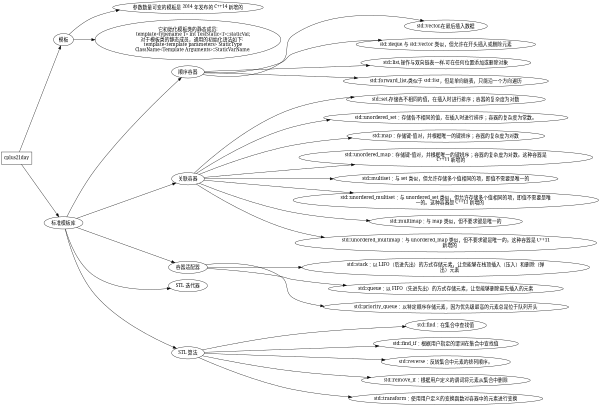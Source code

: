digraph cplus21day{
        size = "4,4";
        edge [fontname="simsun"];
        node [fontname="simsun"];
        rankdir=LR;
        cplus21day[shape=box];
        cplus21day ->{"模板","标准模板库"};
        "模板"->"参数数量可变的模板是 2014 年发布的 C++14 新增的";
        "模板"->"它初始化模板类的静态成员:
        template<typename T> int TestStatic<T>::staticVal;
        对于模板类的静态成员，通用的初始化语法如下:
        template<template parameters> StaticType
        ClassName<Template Arguments>::StaticVarName;"
        "标准模板库"->{"顺序容器","关联容器","容器适配器","STL 迭代器","STL 算法"};
        "顺序容器"->"std::vector,在最后插入数据";
        "顺序容器"->"std::deque,与 std::vector 类似，但允许在开头插入或删除元素";
        "顺序容器"->"std::list,操作与双向链表一样,可在任何位置添加或删除对象";
        "顺序容器"->"std::forward_list,类似于 std::list，但是单向链表，只能沿一个方向遍历";
        "关联容器"->"std::set,存储各不相同的值，在插入时进行排序；容器的复杂度为对数";
        "关联容器"->"std::unordered_set：存储各不相同的值，在插入时进行排序；容器的复杂度为常数。";
        "关联容器"->"std::map：存储键-值对，并根据唯一的键排序；容器的复杂度为对数";
        "关联容器"->"std::unordered_map：存储键-值对，并根据唯一的键排序；容器的复杂度为对数。这种容器是
        C++11 新增的";
        "关联容器"->"std::multiset：与 set 类似，但允许存储多个值相同的项，即值不需要是唯一的";
        "关联容器"->"std::unordered_multiset：与 unordered_set 类似，但允许存储多个值相同的项，即值不需要是唯
        一的。这种容器是 C++11 新增的";
        "关联容器"->"std::multimap：与 map 类似，但不要求键是唯一的";
        "关联容器"->"std::unordered_multimap：与 unordered_map 类似，但不要求键是唯一的。这种容器是 C++11
        新增的";
        "容器适配器"->"std::stack：以 LIFO（后进先出）的方式存储元素，让您能够在栈顶插入（压入）和删除（弹
        出）元素";
        "容器适配器"->"std::queue：以 FIFO（先进先出）的方式存储元素，让您能够删除最先插入的元素";
        "容器适配器"->"std::priority_queue：以特定顺序存储元素，因为优先级最高的元素总是位于队列开头";
        "STL 算法"->"std::find：在集合中查找值";
        "STL 算法"->"std::find_if：根据用户指定的谓词在集合中查找值";
        "STL 算法"->"std::reverse：反转集合中元素的排列顺序。";
        "STL 算法"->"std::remove_if：根据用户定义的谓词将元素从集合中删除";
        "STL 算法"->"std::transform：使用用户定义的变换函数对容器中的元素进行变换";


}
